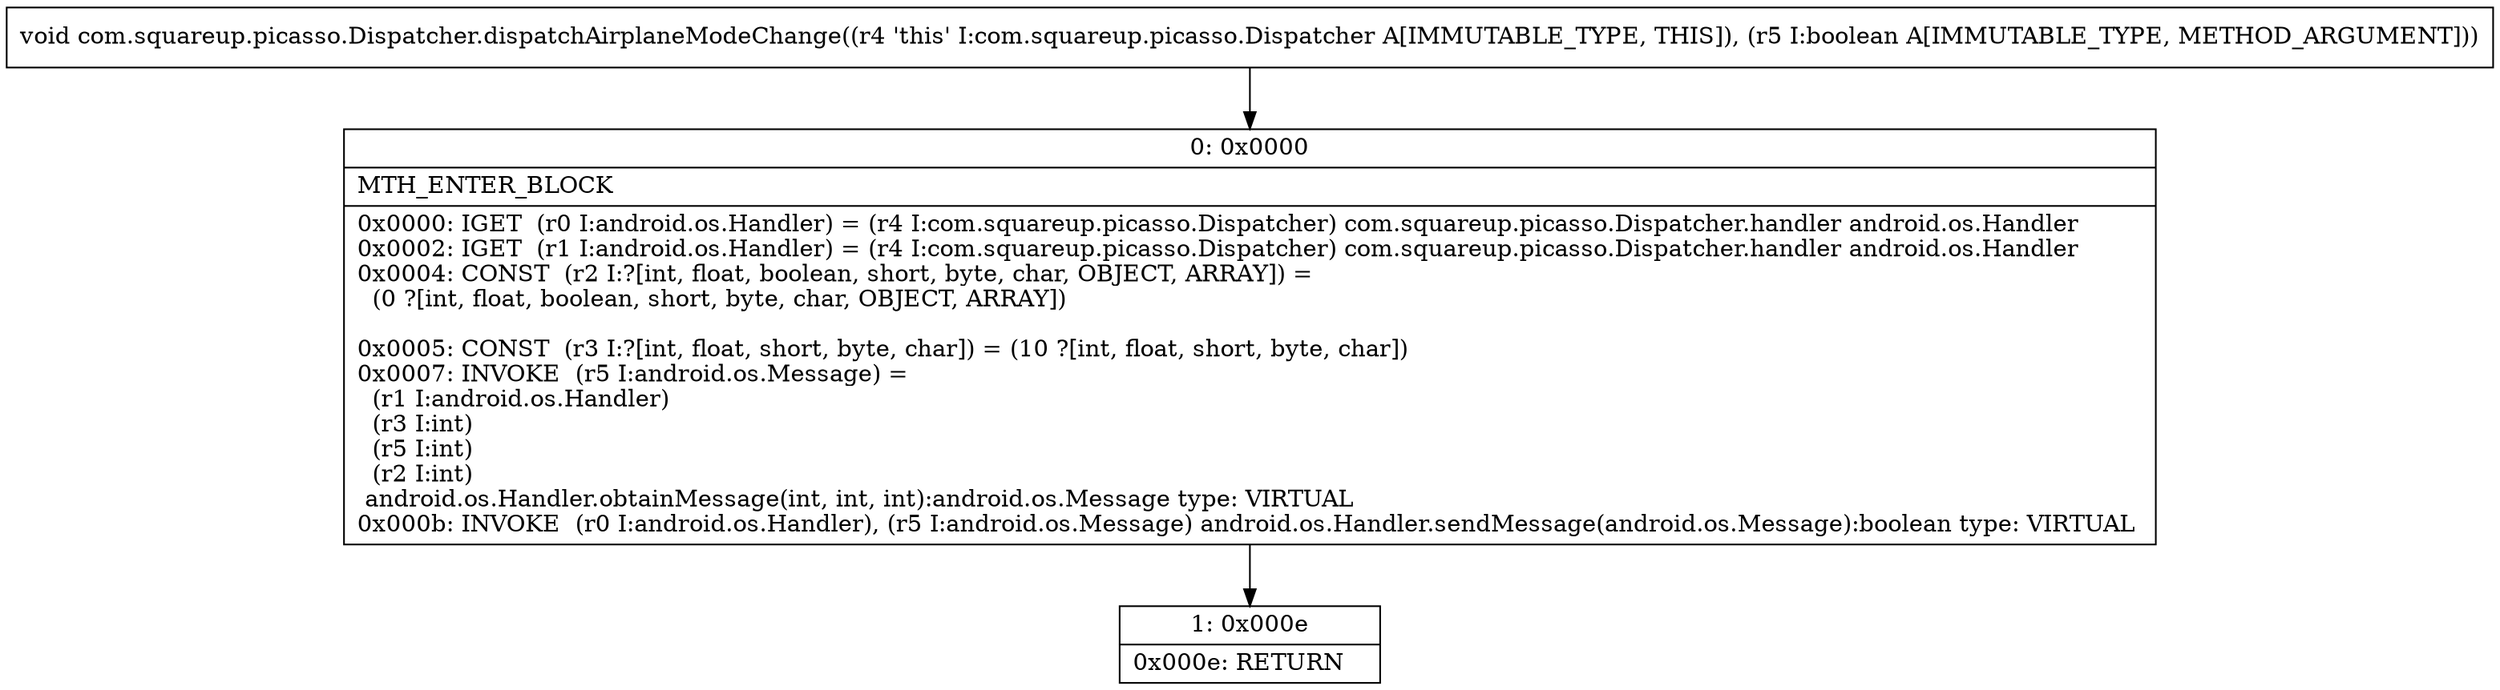 digraph "CFG forcom.squareup.picasso.Dispatcher.dispatchAirplaneModeChange(Z)V" {
Node_0 [shape=record,label="{0\:\ 0x0000|MTH_ENTER_BLOCK\l|0x0000: IGET  (r0 I:android.os.Handler) = (r4 I:com.squareup.picasso.Dispatcher) com.squareup.picasso.Dispatcher.handler android.os.Handler \l0x0002: IGET  (r1 I:android.os.Handler) = (r4 I:com.squareup.picasso.Dispatcher) com.squareup.picasso.Dispatcher.handler android.os.Handler \l0x0004: CONST  (r2 I:?[int, float, boolean, short, byte, char, OBJECT, ARRAY]) = \l  (0 ?[int, float, boolean, short, byte, char, OBJECT, ARRAY])\l \l0x0005: CONST  (r3 I:?[int, float, short, byte, char]) = (10 ?[int, float, short, byte, char]) \l0x0007: INVOKE  (r5 I:android.os.Message) = \l  (r1 I:android.os.Handler)\l  (r3 I:int)\l  (r5 I:int)\l  (r2 I:int)\l android.os.Handler.obtainMessage(int, int, int):android.os.Message type: VIRTUAL \l0x000b: INVOKE  (r0 I:android.os.Handler), (r5 I:android.os.Message) android.os.Handler.sendMessage(android.os.Message):boolean type: VIRTUAL \l}"];
Node_1 [shape=record,label="{1\:\ 0x000e|0x000e: RETURN   \l}"];
MethodNode[shape=record,label="{void com.squareup.picasso.Dispatcher.dispatchAirplaneModeChange((r4 'this' I:com.squareup.picasso.Dispatcher A[IMMUTABLE_TYPE, THIS]), (r5 I:boolean A[IMMUTABLE_TYPE, METHOD_ARGUMENT])) }"];
MethodNode -> Node_0;
Node_0 -> Node_1;
}

